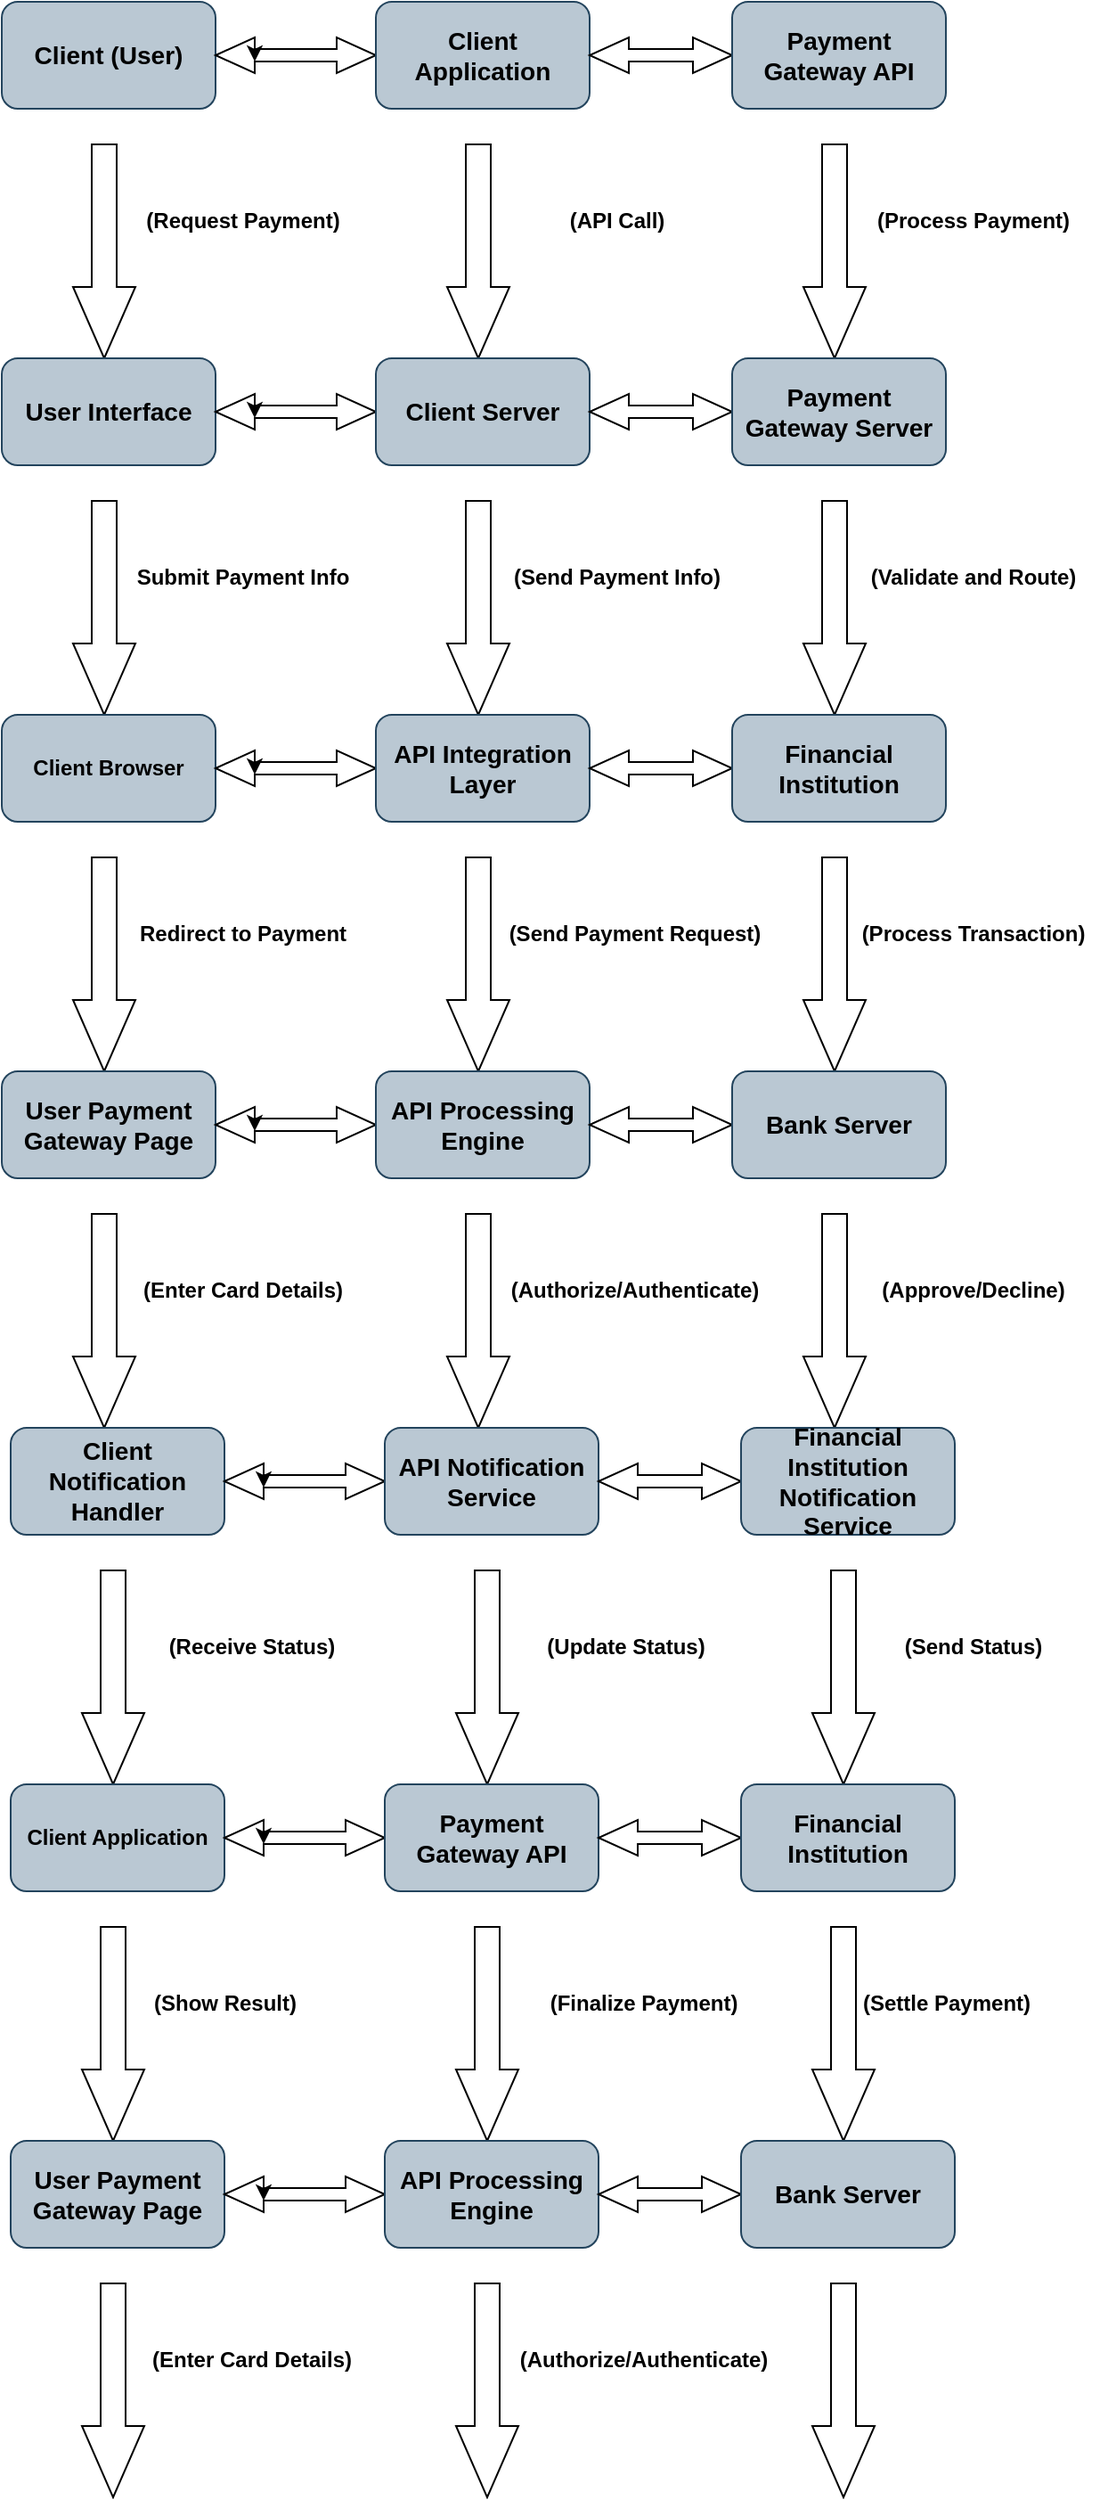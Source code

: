 <mxfile version="24.7.6">
  <diagram name="Page-1" id="52b1lF4dUszXcEWWKgWd">
    <mxGraphModel dx="228" dy="478" grid="1" gridSize="10" guides="1" tooltips="1" connect="1" arrows="1" fold="1" page="1" pageScale="1" pageWidth="850" pageHeight="1100" math="0" shadow="0">
      <root>
        <mxCell id="0" />
        <mxCell id="1" parent="0" />
        <mxCell id="gqFCZRHs8hvNs9leIOWQ-1" value="&lt;h3&gt;Client (User)&lt;/h3&gt;" style="rounded=1;whiteSpace=wrap;html=1;fillColor=#bac8d3;strokeColor=#23445d;" parent="1" vertex="1">
          <mxGeometry x="140" y="40" width="120" height="60" as="geometry" />
        </mxCell>
        <mxCell id="gqFCZRHs8hvNs9leIOWQ-2" value="" style="html=1;shadow=0;dashed=0;align=center;verticalAlign=middle;shape=mxgraph.arrows2.twoWayArrow;dy=0.65;dx=22;" parent="1" vertex="1">
          <mxGeometry x="260" y="60" width="90" height="20" as="geometry" />
        </mxCell>
        <mxCell id="gqFCZRHs8hvNs9leIOWQ-3" value="&lt;h3&gt;Client Application&lt;/h3&gt;" style="rounded=1;whiteSpace=wrap;html=1;fillColor=#bac8d3;strokeColor=#23445d;" parent="1" vertex="1">
          <mxGeometry x="350" y="40" width="120" height="60" as="geometry" />
        </mxCell>
        <mxCell id="WSGV7BfRgn2utAXJgyUl-1" style="edgeStyle=orthogonalEdgeStyle;rounded=0;orthogonalLoop=1;jettySize=auto;html=1;exitX=0;exitY=0;exitDx=22;exitDy=6.5;exitPerimeter=0;entryX=0;entryY=0;entryDx=22;entryDy=13.5;entryPerimeter=0;" edge="1" parent="1" source="gqFCZRHs8hvNs9leIOWQ-2" target="gqFCZRHs8hvNs9leIOWQ-2">
          <mxGeometry relative="1" as="geometry" />
        </mxCell>
        <mxCell id="WSGV7BfRgn2utAXJgyUl-2" value="" style="html=1;shadow=0;dashed=0;align=center;verticalAlign=middle;shape=mxgraph.arrows2.twoWayArrow;dy=0.65;dx=22;" vertex="1" parent="1">
          <mxGeometry x="470" y="60" width="80" height="20" as="geometry" />
        </mxCell>
        <mxCell id="WSGV7BfRgn2utAXJgyUl-3" value="&lt;h3&gt;Payment Gateway API&lt;/h3&gt;" style="rounded=1;whiteSpace=wrap;html=1;fillColor=#bac8d3;strokeColor=#23445d;" vertex="1" parent="1">
          <mxGeometry x="550" y="40" width="120" height="60" as="geometry" />
        </mxCell>
        <mxCell id="WSGV7BfRgn2utAXJgyUl-4" value="" style="html=1;shadow=0;dashed=0;align=center;verticalAlign=middle;shape=mxgraph.arrows2.arrow;dy=0.6;dx=40;direction=south;notch=0;" vertex="1" parent="1">
          <mxGeometry x="180" y="120" width="35" height="120" as="geometry" />
        </mxCell>
        <mxCell id="WSGV7BfRgn2utAXJgyUl-5" value="&lt;b&gt;(Request Payment)&lt;/b&gt;" style="text;html=1;align=center;verticalAlign=middle;resizable=0;points=[];autosize=1;strokeColor=none;fillColor=none;" vertex="1" parent="1">
          <mxGeometry x="210" y="148" width="130" height="30" as="geometry" />
        </mxCell>
        <mxCell id="WSGV7BfRgn2utAXJgyUl-6" value="" style="html=1;shadow=0;dashed=0;align=center;verticalAlign=middle;shape=mxgraph.arrows2.arrow;dy=0.6;dx=40;direction=south;notch=0;" vertex="1" parent="1">
          <mxGeometry x="390" y="120" width="35" height="120" as="geometry" />
        </mxCell>
        <mxCell id="WSGV7BfRgn2utAXJgyUl-7" value="&lt;b&gt;(API Call)&lt;/b&gt;" style="text;html=1;align=center;verticalAlign=middle;resizable=0;points=[];autosize=1;strokeColor=none;fillColor=none;" vertex="1" parent="1">
          <mxGeometry x="445" y="148" width="80" height="30" as="geometry" />
        </mxCell>
        <mxCell id="WSGV7BfRgn2utAXJgyUl-9" value="" style="html=1;shadow=0;dashed=0;align=center;verticalAlign=middle;shape=mxgraph.arrows2.arrow;dy=0.6;dx=40;direction=south;notch=0;" vertex="1" parent="1">
          <mxGeometry x="590" y="120" width="35" height="120" as="geometry" />
        </mxCell>
        <mxCell id="WSGV7BfRgn2utAXJgyUl-10" value="&lt;b&gt;(Process Payment)&lt;/b&gt;" style="text;html=1;align=center;verticalAlign=middle;resizable=0;points=[];autosize=1;strokeColor=none;fillColor=none;" vertex="1" parent="1">
          <mxGeometry x="620" y="148" width="130" height="30" as="geometry" />
        </mxCell>
        <mxCell id="WSGV7BfRgn2utAXJgyUl-11" value="&lt;h3&gt;User Interface&lt;/h3&gt;" style="rounded=1;whiteSpace=wrap;html=1;fillColor=#bac8d3;strokeColor=#23445d;" vertex="1" parent="1">
          <mxGeometry x="140" y="240" width="120" height="60" as="geometry" />
        </mxCell>
        <mxCell id="WSGV7BfRgn2utAXJgyUl-12" value="" style="html=1;shadow=0;dashed=0;align=center;verticalAlign=middle;shape=mxgraph.arrows2.twoWayArrow;dy=0.65;dx=22;" vertex="1" parent="1">
          <mxGeometry x="260" y="260" width="90" height="20" as="geometry" />
        </mxCell>
        <mxCell id="WSGV7BfRgn2utAXJgyUl-13" value="&lt;h3&gt;Client Server&lt;/h3&gt;" style="rounded=1;whiteSpace=wrap;html=1;fillColor=#bac8d3;strokeColor=#23445d;" vertex="1" parent="1">
          <mxGeometry x="350" y="240" width="120" height="60" as="geometry" />
        </mxCell>
        <mxCell id="WSGV7BfRgn2utAXJgyUl-14" style="edgeStyle=orthogonalEdgeStyle;rounded=0;orthogonalLoop=1;jettySize=auto;html=1;exitX=0;exitY=0;exitDx=22;exitDy=6.5;exitPerimeter=0;entryX=0;entryY=0;entryDx=22;entryDy=13.5;entryPerimeter=0;" edge="1" source="WSGV7BfRgn2utAXJgyUl-12" target="WSGV7BfRgn2utAXJgyUl-12" parent="1">
          <mxGeometry relative="1" as="geometry" />
        </mxCell>
        <mxCell id="WSGV7BfRgn2utAXJgyUl-15" value="" style="html=1;shadow=0;dashed=0;align=center;verticalAlign=middle;shape=mxgraph.arrows2.twoWayArrow;dy=0.65;dx=22;" vertex="1" parent="1">
          <mxGeometry x="470" y="260" width="80" height="20" as="geometry" />
        </mxCell>
        <mxCell id="WSGV7BfRgn2utAXJgyUl-16" value="&lt;h3&gt;Payment Gateway Server&lt;/h3&gt;" style="rounded=1;whiteSpace=wrap;html=1;fillColor=#bac8d3;strokeColor=#23445d;" vertex="1" parent="1">
          <mxGeometry x="550" y="240" width="120" height="60" as="geometry" />
        </mxCell>
        <mxCell id="WSGV7BfRgn2utAXJgyUl-17" value="" style="html=1;shadow=0;dashed=0;align=center;verticalAlign=middle;shape=mxgraph.arrows2.arrow;dy=0.6;dx=40;direction=south;notch=0;" vertex="1" parent="1">
          <mxGeometry x="180" y="320" width="35" height="120" as="geometry" />
        </mxCell>
        <mxCell id="WSGV7BfRgn2utAXJgyUl-18" value="&lt;b&gt;Submit Payment Info&lt;/b&gt;" style="text;html=1;align=center;verticalAlign=middle;resizable=0;points=[];autosize=1;strokeColor=none;fillColor=none;" vertex="1" parent="1">
          <mxGeometry x="205" y="348" width="140" height="30" as="geometry" />
        </mxCell>
        <mxCell id="WSGV7BfRgn2utAXJgyUl-19" value="" style="html=1;shadow=0;dashed=0;align=center;verticalAlign=middle;shape=mxgraph.arrows2.arrow;dy=0.6;dx=40;direction=south;notch=0;" vertex="1" parent="1">
          <mxGeometry x="390" y="320" width="35" height="120" as="geometry" />
        </mxCell>
        <mxCell id="WSGV7BfRgn2utAXJgyUl-20" value="&lt;b&gt;(Send Payment Info)&lt;/b&gt;" style="text;html=1;align=center;verticalAlign=middle;resizable=0;points=[];autosize=1;strokeColor=none;fillColor=none;" vertex="1" parent="1">
          <mxGeometry x="415" y="348" width="140" height="30" as="geometry" />
        </mxCell>
        <mxCell id="WSGV7BfRgn2utAXJgyUl-21" value="" style="html=1;shadow=0;dashed=0;align=center;verticalAlign=middle;shape=mxgraph.arrows2.arrow;dy=0.6;dx=40;direction=south;notch=0;" vertex="1" parent="1">
          <mxGeometry x="590" y="320" width="35" height="120" as="geometry" />
        </mxCell>
        <mxCell id="WSGV7BfRgn2utAXJgyUl-22" value="&lt;b&gt;(Validate and Route)&lt;/b&gt;" style="text;html=1;align=center;verticalAlign=middle;resizable=0;points=[];autosize=1;strokeColor=none;fillColor=none;" vertex="1" parent="1">
          <mxGeometry x="615" y="348" width="140" height="30" as="geometry" />
        </mxCell>
        <mxCell id="WSGV7BfRgn2utAXJgyUl-45" value="&lt;b&gt;Client Browser&lt;/b&gt;" style="rounded=1;whiteSpace=wrap;html=1;fillColor=#bac8d3;strokeColor=#23445d;" vertex="1" parent="1">
          <mxGeometry x="140" y="440" width="120" height="60" as="geometry" />
        </mxCell>
        <mxCell id="WSGV7BfRgn2utAXJgyUl-46" value="" style="html=1;shadow=0;dashed=0;align=center;verticalAlign=middle;shape=mxgraph.arrows2.twoWayArrow;dy=0.65;dx=22;" vertex="1" parent="1">
          <mxGeometry x="260" y="460" width="90" height="20" as="geometry" />
        </mxCell>
        <mxCell id="WSGV7BfRgn2utAXJgyUl-47" value="&lt;h3&gt;API Integration Layer&lt;/h3&gt;" style="rounded=1;whiteSpace=wrap;html=1;fillColor=#bac8d3;strokeColor=#23445d;" vertex="1" parent="1">
          <mxGeometry x="350" y="440" width="120" height="60" as="geometry" />
        </mxCell>
        <mxCell id="WSGV7BfRgn2utAXJgyUl-48" style="edgeStyle=orthogonalEdgeStyle;rounded=0;orthogonalLoop=1;jettySize=auto;html=1;exitX=0;exitY=0;exitDx=22;exitDy=6.5;exitPerimeter=0;entryX=0;entryY=0;entryDx=22;entryDy=13.5;entryPerimeter=0;" edge="1" source="WSGV7BfRgn2utAXJgyUl-46" target="WSGV7BfRgn2utAXJgyUl-46" parent="1">
          <mxGeometry relative="1" as="geometry" />
        </mxCell>
        <mxCell id="WSGV7BfRgn2utAXJgyUl-49" value="" style="html=1;shadow=0;dashed=0;align=center;verticalAlign=middle;shape=mxgraph.arrows2.twoWayArrow;dy=0.65;dx=22;" vertex="1" parent="1">
          <mxGeometry x="470" y="460" width="80" height="20" as="geometry" />
        </mxCell>
        <mxCell id="WSGV7BfRgn2utAXJgyUl-50" value="&lt;h3&gt;Financial Institution&lt;/h3&gt;" style="rounded=1;whiteSpace=wrap;html=1;fillColor=#bac8d3;strokeColor=#23445d;" vertex="1" parent="1">
          <mxGeometry x="550" y="440" width="120" height="60" as="geometry" />
        </mxCell>
        <mxCell id="WSGV7BfRgn2utAXJgyUl-51" value="" style="html=1;shadow=0;dashed=0;align=center;verticalAlign=middle;shape=mxgraph.arrows2.arrow;dy=0.6;dx=40;direction=south;notch=0;" vertex="1" parent="1">
          <mxGeometry x="180" y="520" width="35" height="120" as="geometry" />
        </mxCell>
        <mxCell id="WSGV7BfRgn2utAXJgyUl-52" value="&lt;b&gt;Redirect to Payment&lt;/b&gt;" style="text;html=1;align=center;verticalAlign=middle;resizable=0;points=[];autosize=1;strokeColor=none;fillColor=none;" vertex="1" parent="1">
          <mxGeometry x="205" y="548" width="140" height="30" as="geometry" />
        </mxCell>
        <mxCell id="WSGV7BfRgn2utAXJgyUl-53" value="" style="html=1;shadow=0;dashed=0;align=center;verticalAlign=middle;shape=mxgraph.arrows2.arrow;dy=0.6;dx=40;direction=south;notch=0;" vertex="1" parent="1">
          <mxGeometry x="390" y="520" width="35" height="120" as="geometry" />
        </mxCell>
        <mxCell id="WSGV7BfRgn2utAXJgyUl-54" value="&lt;b&gt;(Send Payment Request)&lt;/b&gt;" style="text;html=1;align=center;verticalAlign=middle;resizable=0;points=[];autosize=1;strokeColor=none;fillColor=none;" vertex="1" parent="1">
          <mxGeometry x="415" y="548" width="160" height="30" as="geometry" />
        </mxCell>
        <mxCell id="WSGV7BfRgn2utAXJgyUl-55" value="" style="html=1;shadow=0;dashed=0;align=center;verticalAlign=middle;shape=mxgraph.arrows2.arrow;dy=0.6;dx=40;direction=south;notch=0;" vertex="1" parent="1">
          <mxGeometry x="590" y="520" width="35" height="120" as="geometry" />
        </mxCell>
        <mxCell id="WSGV7BfRgn2utAXJgyUl-56" value="&lt;b&gt;(Process Transaction)&lt;/b&gt;" style="text;html=1;align=center;verticalAlign=middle;resizable=0;points=[];autosize=1;strokeColor=none;fillColor=none;" vertex="1" parent="1">
          <mxGeometry x="610" y="548" width="150" height="30" as="geometry" />
        </mxCell>
        <mxCell id="WSGV7BfRgn2utAXJgyUl-57" value="&lt;h3&gt;User Payment Gateway Page&lt;/h3&gt;" style="rounded=1;whiteSpace=wrap;html=1;fillColor=#bac8d3;strokeColor=#23445d;" vertex="1" parent="1">
          <mxGeometry x="140" y="640" width="120" height="60" as="geometry" />
        </mxCell>
        <mxCell id="WSGV7BfRgn2utAXJgyUl-58" value="" style="html=1;shadow=0;dashed=0;align=center;verticalAlign=middle;shape=mxgraph.arrows2.twoWayArrow;dy=0.65;dx=22;" vertex="1" parent="1">
          <mxGeometry x="260" y="660" width="90" height="20" as="geometry" />
        </mxCell>
        <mxCell id="WSGV7BfRgn2utAXJgyUl-59" value="&lt;h3&gt;API Processing Engine&lt;/h3&gt;" style="rounded=1;whiteSpace=wrap;html=1;fillColor=#bac8d3;strokeColor=#23445d;" vertex="1" parent="1">
          <mxGeometry x="350" y="640" width="120" height="60" as="geometry" />
        </mxCell>
        <mxCell id="WSGV7BfRgn2utAXJgyUl-60" style="edgeStyle=orthogonalEdgeStyle;rounded=0;orthogonalLoop=1;jettySize=auto;html=1;exitX=0;exitY=0;exitDx=22;exitDy=6.5;exitPerimeter=0;entryX=0;entryY=0;entryDx=22;entryDy=13.5;entryPerimeter=0;" edge="1" source="WSGV7BfRgn2utAXJgyUl-58" target="WSGV7BfRgn2utAXJgyUl-58" parent="1">
          <mxGeometry relative="1" as="geometry" />
        </mxCell>
        <mxCell id="WSGV7BfRgn2utAXJgyUl-61" value="" style="html=1;shadow=0;dashed=0;align=center;verticalAlign=middle;shape=mxgraph.arrows2.twoWayArrow;dy=0.65;dx=22;" vertex="1" parent="1">
          <mxGeometry x="470" y="660" width="80" height="20" as="geometry" />
        </mxCell>
        <mxCell id="WSGV7BfRgn2utAXJgyUl-62" value="&lt;h3&gt;Bank Server&lt;/h3&gt;" style="rounded=1;whiteSpace=wrap;html=1;fillColor=#bac8d3;strokeColor=#23445d;" vertex="1" parent="1">
          <mxGeometry x="550" y="640" width="120" height="60" as="geometry" />
        </mxCell>
        <mxCell id="WSGV7BfRgn2utAXJgyUl-63" value="" style="html=1;shadow=0;dashed=0;align=center;verticalAlign=middle;shape=mxgraph.arrows2.arrow;dy=0.6;dx=40;direction=south;notch=0;" vertex="1" parent="1">
          <mxGeometry x="180" y="720" width="35" height="120" as="geometry" />
        </mxCell>
        <mxCell id="WSGV7BfRgn2utAXJgyUl-64" value="&lt;b&gt;(Enter Card Details)&lt;/b&gt;" style="text;html=1;align=center;verticalAlign=middle;resizable=0;points=[];autosize=1;strokeColor=none;fillColor=none;" vertex="1" parent="1">
          <mxGeometry x="205" y="748" width="140" height="30" as="geometry" />
        </mxCell>
        <mxCell id="WSGV7BfRgn2utAXJgyUl-65" value="" style="html=1;shadow=0;dashed=0;align=center;verticalAlign=middle;shape=mxgraph.arrows2.arrow;dy=0.6;dx=40;direction=south;notch=0;" vertex="1" parent="1">
          <mxGeometry x="390" y="720" width="35" height="120" as="geometry" />
        </mxCell>
        <mxCell id="WSGV7BfRgn2utAXJgyUl-66" value="&lt;b&gt;(Authorize/Authenticate)&lt;/b&gt;" style="text;html=1;align=center;verticalAlign=middle;resizable=0;points=[];autosize=1;strokeColor=none;fillColor=none;" vertex="1" parent="1">
          <mxGeometry x="415" y="748" width="160" height="30" as="geometry" />
        </mxCell>
        <mxCell id="WSGV7BfRgn2utAXJgyUl-67" value="" style="html=1;shadow=0;dashed=0;align=center;verticalAlign=middle;shape=mxgraph.arrows2.arrow;dy=0.6;dx=40;direction=south;notch=0;" vertex="1" parent="1">
          <mxGeometry x="590" y="720" width="35" height="120" as="geometry" />
        </mxCell>
        <mxCell id="WSGV7BfRgn2utAXJgyUl-68" value="&lt;b&gt;(Approve/Decline)&lt;/b&gt;" style="text;html=1;align=center;verticalAlign=middle;resizable=0;points=[];autosize=1;strokeColor=none;fillColor=none;" vertex="1" parent="1">
          <mxGeometry x="620" y="748" width="130" height="30" as="geometry" />
        </mxCell>
        <mxCell id="WSGV7BfRgn2utAXJgyUl-198" value="&lt;h3&gt;Client Notification Handler&lt;/h3&gt;" style="rounded=1;whiteSpace=wrap;html=1;fillColor=#bac8d3;strokeColor=#23445d;" vertex="1" parent="1">
          <mxGeometry x="145" y="840" width="120" height="60" as="geometry" />
        </mxCell>
        <mxCell id="WSGV7BfRgn2utAXJgyUl-199" value="" style="html=1;shadow=0;dashed=0;align=center;verticalAlign=middle;shape=mxgraph.arrows2.twoWayArrow;dy=0.65;dx=22;" vertex="1" parent="1">
          <mxGeometry x="265" y="860" width="90" height="20" as="geometry" />
        </mxCell>
        <mxCell id="WSGV7BfRgn2utAXJgyUl-200" value="&lt;h3&gt;API Notification Service&lt;/h3&gt;" style="rounded=1;whiteSpace=wrap;html=1;fillColor=#bac8d3;strokeColor=#23445d;" vertex="1" parent="1">
          <mxGeometry x="355" y="840" width="120" height="60" as="geometry" />
        </mxCell>
        <mxCell id="WSGV7BfRgn2utAXJgyUl-201" style="edgeStyle=orthogonalEdgeStyle;rounded=0;orthogonalLoop=1;jettySize=auto;html=1;exitX=0;exitY=0;exitDx=22;exitDy=6.5;exitPerimeter=0;entryX=0;entryY=0;entryDx=22;entryDy=13.5;entryPerimeter=0;" edge="1" source="WSGV7BfRgn2utAXJgyUl-199" target="WSGV7BfRgn2utAXJgyUl-199" parent="1">
          <mxGeometry relative="1" as="geometry" />
        </mxCell>
        <mxCell id="WSGV7BfRgn2utAXJgyUl-202" value="" style="html=1;shadow=0;dashed=0;align=center;verticalAlign=middle;shape=mxgraph.arrows2.twoWayArrow;dy=0.65;dx=22;" vertex="1" parent="1">
          <mxGeometry x="475" y="860" width="80" height="20" as="geometry" />
        </mxCell>
        <mxCell id="WSGV7BfRgn2utAXJgyUl-203" value="&lt;h3&gt;Financial Institution Notification Service&lt;/h3&gt;" style="rounded=1;whiteSpace=wrap;html=1;fillColor=#bac8d3;strokeColor=#23445d;" vertex="1" parent="1">
          <mxGeometry x="555" y="840" width="120" height="60" as="geometry" />
        </mxCell>
        <mxCell id="WSGV7BfRgn2utAXJgyUl-204" value="" style="html=1;shadow=0;dashed=0;align=center;verticalAlign=middle;shape=mxgraph.arrows2.arrow;dy=0.6;dx=40;direction=south;notch=0;" vertex="1" parent="1">
          <mxGeometry x="185" y="920" width="35" height="120" as="geometry" />
        </mxCell>
        <mxCell id="WSGV7BfRgn2utAXJgyUl-205" value="&lt;b&gt;(Receive Status)&lt;/b&gt;" style="text;html=1;align=center;verticalAlign=middle;resizable=0;points=[];autosize=1;strokeColor=none;fillColor=none;" vertex="1" parent="1">
          <mxGeometry x="220" y="948" width="120" height="30" as="geometry" />
        </mxCell>
        <mxCell id="WSGV7BfRgn2utAXJgyUl-206" value="" style="html=1;shadow=0;dashed=0;align=center;verticalAlign=middle;shape=mxgraph.arrows2.arrow;dy=0.6;dx=40;direction=south;notch=0;" vertex="1" parent="1">
          <mxGeometry x="395" y="920" width="35" height="120" as="geometry" />
        </mxCell>
        <mxCell id="WSGV7BfRgn2utAXJgyUl-207" value="&lt;b&gt;(Update Status)&lt;/b&gt;" style="text;html=1;align=center;verticalAlign=middle;resizable=0;points=[];autosize=1;strokeColor=none;fillColor=none;" vertex="1" parent="1">
          <mxGeometry x="435" y="948" width="110" height="30" as="geometry" />
        </mxCell>
        <mxCell id="WSGV7BfRgn2utAXJgyUl-208" value="" style="html=1;shadow=0;dashed=0;align=center;verticalAlign=middle;shape=mxgraph.arrows2.arrow;dy=0.6;dx=40;direction=south;notch=0;" vertex="1" parent="1">
          <mxGeometry x="595" y="920" width="35" height="120" as="geometry" />
        </mxCell>
        <mxCell id="WSGV7BfRgn2utAXJgyUl-209" value="&lt;b&gt;Client Application&lt;/b&gt;" style="rounded=1;whiteSpace=wrap;html=1;fillColor=#bac8d3;strokeColor=#23445d;" vertex="1" parent="1">
          <mxGeometry x="145" y="1040" width="120" height="60" as="geometry" />
        </mxCell>
        <mxCell id="WSGV7BfRgn2utAXJgyUl-210" value="" style="html=1;shadow=0;dashed=0;align=center;verticalAlign=middle;shape=mxgraph.arrows2.twoWayArrow;dy=0.65;dx=22;" vertex="1" parent="1">
          <mxGeometry x="265" y="1060" width="90" height="20" as="geometry" />
        </mxCell>
        <mxCell id="WSGV7BfRgn2utAXJgyUl-211" value="&lt;h3&gt;Payment Gateway API&lt;/h3&gt;" style="rounded=1;whiteSpace=wrap;html=1;fillColor=#bac8d3;strokeColor=#23445d;" vertex="1" parent="1">
          <mxGeometry x="355" y="1040" width="120" height="60" as="geometry" />
        </mxCell>
        <mxCell id="WSGV7BfRgn2utAXJgyUl-212" style="edgeStyle=orthogonalEdgeStyle;rounded=0;orthogonalLoop=1;jettySize=auto;html=1;exitX=0;exitY=0;exitDx=22;exitDy=6.5;exitPerimeter=0;entryX=0;entryY=0;entryDx=22;entryDy=13.5;entryPerimeter=0;" edge="1" source="WSGV7BfRgn2utAXJgyUl-210" target="WSGV7BfRgn2utAXJgyUl-210" parent="1">
          <mxGeometry relative="1" as="geometry" />
        </mxCell>
        <mxCell id="WSGV7BfRgn2utAXJgyUl-213" value="" style="html=1;shadow=0;dashed=0;align=center;verticalAlign=middle;shape=mxgraph.arrows2.twoWayArrow;dy=0.65;dx=22;" vertex="1" parent="1">
          <mxGeometry x="475" y="1060" width="80" height="20" as="geometry" />
        </mxCell>
        <mxCell id="WSGV7BfRgn2utAXJgyUl-214" value="&lt;h3&gt;Financial Institution&lt;/h3&gt;" style="rounded=1;whiteSpace=wrap;html=1;fillColor=#bac8d3;strokeColor=#23445d;" vertex="1" parent="1">
          <mxGeometry x="555" y="1040" width="120" height="60" as="geometry" />
        </mxCell>
        <mxCell id="WSGV7BfRgn2utAXJgyUl-215" value="" style="html=1;shadow=0;dashed=0;align=center;verticalAlign=middle;shape=mxgraph.arrows2.arrow;dy=0.6;dx=40;direction=south;notch=0;" vertex="1" parent="1">
          <mxGeometry x="185" y="1120" width="35" height="120" as="geometry" />
        </mxCell>
        <mxCell id="WSGV7BfRgn2utAXJgyUl-216" value="&lt;b&gt;(Show Result)&lt;/b&gt;" style="text;html=1;align=center;verticalAlign=middle;resizable=0;points=[];autosize=1;strokeColor=none;fillColor=none;" vertex="1" parent="1">
          <mxGeometry x="215" y="1148" width="100" height="30" as="geometry" />
        </mxCell>
        <mxCell id="WSGV7BfRgn2utAXJgyUl-217" value="" style="html=1;shadow=0;dashed=0;align=center;verticalAlign=middle;shape=mxgraph.arrows2.arrow;dy=0.6;dx=40;direction=south;notch=0;" vertex="1" parent="1">
          <mxGeometry x="395" y="1120" width="35" height="120" as="geometry" />
        </mxCell>
        <mxCell id="WSGV7BfRgn2utAXJgyUl-218" value="&lt;b&gt;(Finalize Payment)&lt;/b&gt;" style="text;html=1;align=center;verticalAlign=middle;resizable=0;points=[];autosize=1;strokeColor=none;fillColor=none;" vertex="1" parent="1">
          <mxGeometry x="435" y="1148" width="130" height="30" as="geometry" />
        </mxCell>
        <mxCell id="WSGV7BfRgn2utAXJgyUl-219" value="" style="html=1;shadow=0;dashed=0;align=center;verticalAlign=middle;shape=mxgraph.arrows2.arrow;dy=0.6;dx=40;direction=south;notch=0;" vertex="1" parent="1">
          <mxGeometry x="595" y="1120" width="35" height="120" as="geometry" />
        </mxCell>
        <mxCell id="WSGV7BfRgn2utAXJgyUl-220" value="&lt;h3&gt;User Payment Gateway Page&lt;/h3&gt;" style="rounded=1;whiteSpace=wrap;html=1;fillColor=#bac8d3;strokeColor=#23445d;" vertex="1" parent="1">
          <mxGeometry x="145" y="1240" width="120" height="60" as="geometry" />
        </mxCell>
        <mxCell id="WSGV7BfRgn2utAXJgyUl-221" value="" style="html=1;shadow=0;dashed=0;align=center;verticalAlign=middle;shape=mxgraph.arrows2.twoWayArrow;dy=0.65;dx=22;" vertex="1" parent="1">
          <mxGeometry x="265" y="1260" width="90" height="20" as="geometry" />
        </mxCell>
        <mxCell id="WSGV7BfRgn2utAXJgyUl-222" value="&lt;h3&gt;API Processing Engine&lt;/h3&gt;" style="rounded=1;whiteSpace=wrap;html=1;fillColor=#bac8d3;strokeColor=#23445d;" vertex="1" parent="1">
          <mxGeometry x="355" y="1240" width="120" height="60" as="geometry" />
        </mxCell>
        <mxCell id="WSGV7BfRgn2utAXJgyUl-223" style="edgeStyle=orthogonalEdgeStyle;rounded=0;orthogonalLoop=1;jettySize=auto;html=1;exitX=0;exitY=0;exitDx=22;exitDy=6.5;exitPerimeter=0;entryX=0;entryY=0;entryDx=22;entryDy=13.5;entryPerimeter=0;" edge="1" source="WSGV7BfRgn2utAXJgyUl-221" target="WSGV7BfRgn2utAXJgyUl-221" parent="1">
          <mxGeometry relative="1" as="geometry" />
        </mxCell>
        <mxCell id="WSGV7BfRgn2utAXJgyUl-224" value="" style="html=1;shadow=0;dashed=0;align=center;verticalAlign=middle;shape=mxgraph.arrows2.twoWayArrow;dy=0.65;dx=22;" vertex="1" parent="1">
          <mxGeometry x="475" y="1260" width="80" height="20" as="geometry" />
        </mxCell>
        <mxCell id="WSGV7BfRgn2utAXJgyUl-225" value="&lt;h3&gt;Bank Server&lt;/h3&gt;" style="rounded=1;whiteSpace=wrap;html=1;fillColor=#bac8d3;strokeColor=#23445d;" vertex="1" parent="1">
          <mxGeometry x="555" y="1240" width="120" height="60" as="geometry" />
        </mxCell>
        <mxCell id="WSGV7BfRgn2utAXJgyUl-226" value="" style="html=1;shadow=0;dashed=0;align=center;verticalAlign=middle;shape=mxgraph.arrows2.arrow;dy=0.6;dx=40;direction=south;notch=0;" vertex="1" parent="1">
          <mxGeometry x="185" y="1320" width="35" height="120" as="geometry" />
        </mxCell>
        <mxCell id="WSGV7BfRgn2utAXJgyUl-227" value="&lt;b&gt;(Enter Card Details)&lt;/b&gt;" style="text;html=1;align=center;verticalAlign=middle;resizable=0;points=[];autosize=1;strokeColor=none;fillColor=none;" vertex="1" parent="1">
          <mxGeometry x="210" y="1348" width="140" height="30" as="geometry" />
        </mxCell>
        <mxCell id="WSGV7BfRgn2utAXJgyUl-228" value="" style="html=1;shadow=0;dashed=0;align=center;verticalAlign=middle;shape=mxgraph.arrows2.arrow;dy=0.6;dx=40;direction=south;notch=0;" vertex="1" parent="1">
          <mxGeometry x="395" y="1320" width="35" height="120" as="geometry" />
        </mxCell>
        <mxCell id="WSGV7BfRgn2utAXJgyUl-229" value="&lt;b&gt;(Authorize/Authenticate)&lt;/b&gt;" style="text;html=1;align=center;verticalAlign=middle;resizable=0;points=[];autosize=1;strokeColor=none;fillColor=none;" vertex="1" parent="1">
          <mxGeometry x="420" y="1348" width="160" height="30" as="geometry" />
        </mxCell>
        <mxCell id="WSGV7BfRgn2utAXJgyUl-230" value="" style="html=1;shadow=0;dashed=0;align=center;verticalAlign=middle;shape=mxgraph.arrows2.arrow;dy=0.6;dx=40;direction=south;notch=0;" vertex="1" parent="1">
          <mxGeometry x="595" y="1320" width="35" height="120" as="geometry" />
        </mxCell>
        <mxCell id="WSGV7BfRgn2utAXJgyUl-231" value="&lt;b&gt;(Send Status)&lt;/b&gt;" style="text;html=1;align=center;verticalAlign=middle;resizable=0;points=[];autosize=1;strokeColor=none;fillColor=none;" vertex="1" parent="1">
          <mxGeometry x="635" y="948" width="100" height="30" as="geometry" />
        </mxCell>
        <mxCell id="WSGV7BfRgn2utAXJgyUl-232" value="&lt;b&gt;(Settle Payment)&lt;/b&gt;" style="text;html=1;align=center;verticalAlign=middle;resizable=0;points=[];autosize=1;strokeColor=none;fillColor=none;" vertex="1" parent="1">
          <mxGeometry x="610" y="1148" width="120" height="30" as="geometry" />
        </mxCell>
      </root>
    </mxGraphModel>
  </diagram>
</mxfile>
